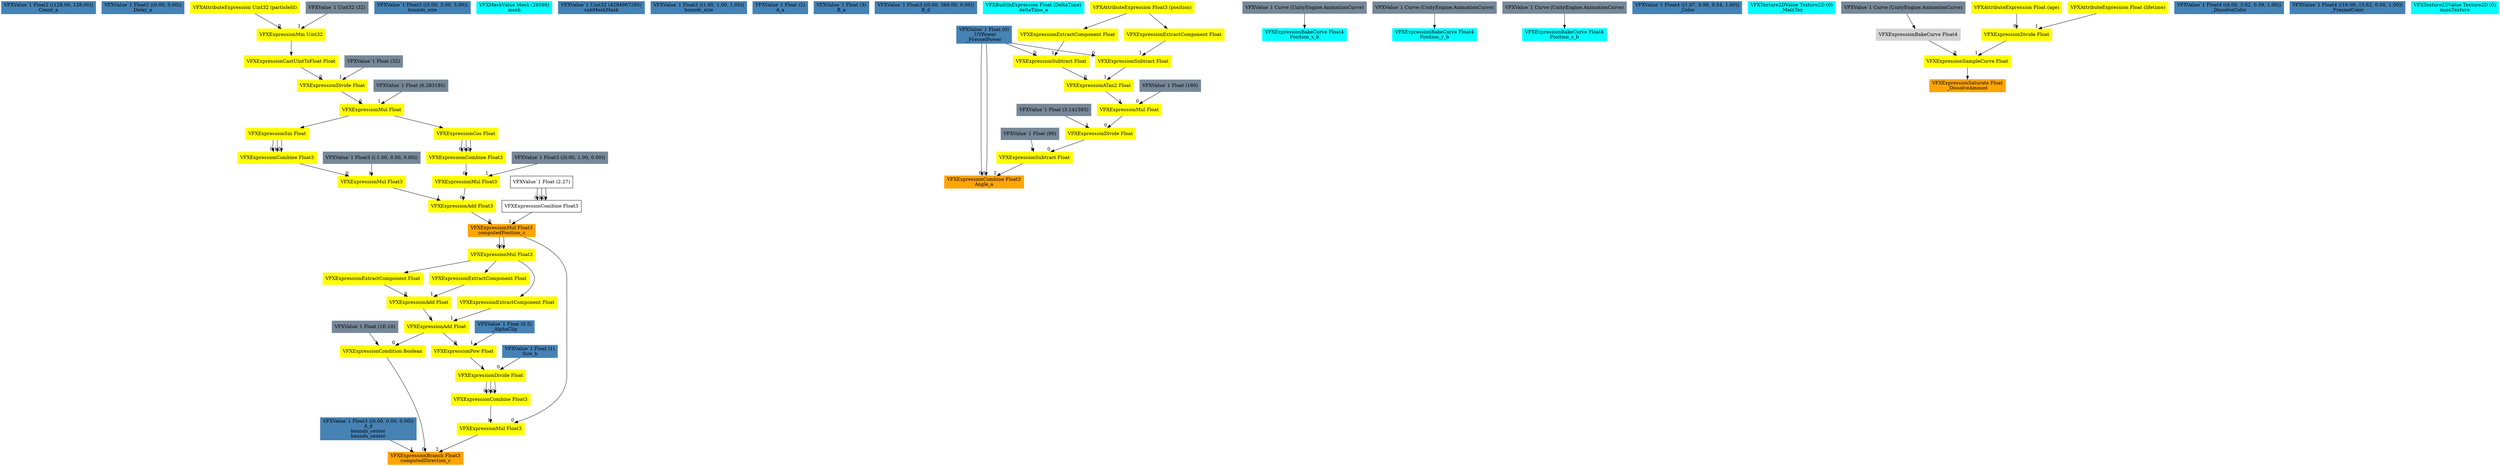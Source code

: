 digraph G {
node0 [shape="box" color="steelblue" style="filled" label="VFXValue`1 Float2 ((128.00, 128.00))
Count_a"]
node1 [shape="box" color="steelblue" style="filled" label="VFXValue`1 Float2 ((0.00, 0.00))
Delay_a"]
node2 [shape="box" color="steelblue" style="filled" label="VFXValue`1 Float3 ((0.00, 0.00, 0.00))
A_d
bounds_center
bounds_center"]
node3 [shape="box" color="steelblue" style="filled" label="VFXValue`1 Float3 ((3.00, 3.00, 3.00))
bounds_size"]
node4 [shape="box" color="cyan" style="filled" label="VFXMeshValue Mesh (29598)
mesh"]
node5 [shape="box" color="steelblue" style="filled" label="VFXValue`1 Uint32 (4294967295)
subMeshMask"]
node6 [shape="box" color="steelblue" style="filled" label="VFXValue`1 Float3 ((1.00, 1.00, 1.00))
bounds_size"]
node7 [shape="box" color="steelblue" style="filled" label="VFXValue`1 Float (2)
A_a"]
node8 [shape="box" color="steelblue" style="filled" label="VFXValue`1 Float (3)
B_a"]
node9 [shape="box" color="steelblue" style="filled" label="VFXValue`1 Float (1)
Size_b"]
node10 [shape="box" color="orange" style="filled" label="VFXExpressionMul Float3
computedPosition_c"]
node11 [shape="box" color="yellow" style="filled" label="VFXExpressionAdd Float3"]
node12 [shape="box" color="yellow" style="filled" label="VFXExpressionMul Float3"]
node13 [shape="box" color="yellow" style="filled" label="VFXExpressionCombine Float3"]
node14 [shape="box" color="yellow" style="filled" label="VFXExpressionCos Float"]
node15 [shape="box" color="yellow" style="filled" label="VFXExpressionMul Float"]
node16 [shape="box" color="yellow" style="filled" label="VFXExpressionDivide Float"]
node17 [shape="box" color="yellow" style="filled" label="VFXExpressionCastUintToFloat Float"]
node18 [shape="box" color="yellow" style="filled" label="VFXExpressionMin Uint32"]
node19 [shape="box" color="yellow" style="filled" label="VFXAttributeExpression Uint32 (particleId)"]
node20 [shape="box" color="lightslategray" style="filled" label="VFXValue`1 Uint32 (32)"]
node21 [shape="box" color="lightslategray" style="filled" label="VFXValue`1 Float (32)"]
node22 [shape="box" color="lightslategray" style="filled" label="VFXValue`1 Float (6.283185)"]
node23 [shape="box" color="lightslategray" style="filled" label="VFXValue`1 Float3 ((0.00, 1.00, 0.00))"]
node24 [shape="box" color="yellow" style="filled" label="VFXExpressionMul Float3"]
node25 [shape="box" color="yellow" style="filled" label="VFXExpressionCombine Float3"]
node26 [shape="box" color="yellow" style="filled" label="VFXExpressionSin Float"]
node27 [shape="box" color="lightslategray" style="filled" label="VFXValue`1 Float3 ((-1.00, 0.00, 0.00))"]
node28 [shape="box" label="VFXExpressionCombine Float3"]
node29 [shape="box" label="VFXValue`1 Float (2.27)"]
node30 [shape="box" color="orange" style="filled" label="VFXExpressionBranch Float3
computedDirection_c"]
node31 [shape="box" color="yellow" style="filled" label="VFXExpressionCondition Boolean"]
node32 [shape="box" color="yellow" style="filled" label="VFXExpressionAdd Float"]
node33 [shape="box" color="yellow" style="filled" label="VFXExpressionAdd Float"]
node34 [shape="box" color="yellow" style="filled" label="VFXExpressionExtractComponent Float"]
node35 [shape="box" color="yellow" style="filled" label="VFXExpressionMul Float3"]
node36 [shape="box" color="yellow" style="filled" label="VFXExpressionExtractComponent Float"]
node37 [shape="box" color="yellow" style="filled" label="VFXExpressionExtractComponent Float"]
node38 [shape="box" color="lightslategray" style="filled" label="VFXValue`1 Float (1E-10)"]
node39 [shape="box" color="yellow" style="filled" label="VFXExpressionMul Float3"]
node40 [shape="box" color="yellow" style="filled" label="VFXExpressionCombine Float3"]
node41 [shape="box" color="yellow" style="filled" label="VFXExpressionDivide Float"]
node42 [shape="box" color="yellow" style="filled" label="VFXExpressionPow Float"]
node43 [shape="box" color="steelblue" style="filled" label="VFXValue`1 Float (0.5)
_AlphaClip"]
node44 [shape="box" color="steelblue" style="filled" label="VFXValue`1 Float3 ((0.00, 360.00, 0.00))
B_d"]
node45 [shape="box" color="cyan" style="filled" label="VFXBuiltInExpression Float (DeltaTime)
deltaTime_a"]
node46 [shape="box" color="orange" style="filled" label="VFXExpressionCombine Float3
Angle_a"]
node47 [shape="box" color="steelblue" style="filled" label="VFXValue`1 Float (0)
_UVPower
_FresnelPower"]
node48 [shape="box" color="yellow" style="filled" label="VFXExpressionSubtract Float"]
node49 [shape="box" color="yellow" style="filled" label="VFXExpressionDivide Float"]
node50 [shape="box" color="yellow" style="filled" label="VFXExpressionMul Float"]
node51 [shape="box" color="lightslategray" style="filled" label="VFXValue`1 Float (180)"]
node52 [shape="box" color="yellow" style="filled" label="VFXExpressionATan2 Float"]
node53 [shape="box" color="yellow" style="filled" label="VFXExpressionSubtract Float"]
node54 [shape="box" color="yellow" style="filled" label="VFXExpressionExtractComponent Float"]
node55 [shape="box" color="yellow" style="filled" label="VFXAttributeExpression Float3 (position)"]
node56 [shape="box" color="yellow" style="filled" label="VFXExpressionSubtract Float"]
node57 [shape="box" color="yellow" style="filled" label="VFXExpressionExtractComponent Float"]
node58 [shape="box" color="lightslategray" style="filled" label="VFXValue`1 Float (3.141593)"]
node59 [shape="box" color="lightslategray" style="filled" label="VFXValue`1 Float (90)"]
node60 [shape="box" color="cyan" style="filled" label="VFXExpressionBakeCurve Float4
Position_x_b"]
node61 [shape="box" color="lightslategray" style="filled" label="VFXValue`1 Curve (UnityEngine.AnimationCurve)"]
node62 [shape="box" color="cyan" style="filled" label="VFXExpressionBakeCurve Float4
Position_y_b"]
node63 [shape="box" color="lightslategray" style="filled" label="VFXValue`1 Curve (UnityEngine.AnimationCurve)"]
node64 [shape="box" color="cyan" style="filled" label="VFXExpressionBakeCurve Float4
Position_z_b"]
node65 [shape="box" color="lightslategray" style="filled" label="VFXValue`1 Curve (UnityEngine.AnimationCurve)"]
node66 [shape="box" color="steelblue" style="filled" label="VFXValue`1 Float4 ((1.07, 0.98, 0.54, 1.00))
_Color"]
node67 [shape="box" color="cyan" style="filled" label="VFXTexture2DValue Texture2D (0)
_MainTex"]
node68 [shape="box" color="orange" style="filled" label="VFXExpressionSaturate Float
_DissolveAmount"]
node69 [shape="box" color="yellow" style="filled" label="VFXExpressionSampleCurve Float"]
node70 [shape="box" color="lightgray" style="filled" label="VFXExpressionBakeCurve Float4"]
node71 [shape="box" color="lightslategray" style="filled" label="VFXValue`1 Curve (UnityEngine.AnimationCurve)"]
node72 [shape="box" color="yellow" style="filled" label="VFXExpressionDivide Float"]
node73 [shape="box" color="yellow" style="filled" label="VFXAttributeExpression Float (age)"]
node74 [shape="box" color="yellow" style="filled" label="VFXAttributeExpression Float (lifetime)"]
node75 [shape="box" color="steelblue" style="filled" label="VFXValue`1 Float4 ((4.00, 3.62, 0.39, 1.00))
_DissolveColor"]
node76 [shape="box" color="steelblue" style="filled" label="VFXValue`1 Float4 ((16.00, 15.62, 0.00, 1.00))
_FresnelColor"]
node77 [shape="box" color="cyan" style="filled" label="VFXTexture2DValue Texture2D (0)
mainTexture"]
node11 -> node10 [headlabel="0"]
node28 -> node10 [headlabel="1"]
node12 -> node11 [headlabel="0"]
node24 -> node11 [headlabel="1"]
node13 -> node12 [headlabel="0"]
node23 -> node12 [headlabel="1"]
node14 -> node13 [headlabel="0"]
node14 -> node13 [headlabel="1"]
node14 -> node13 [headlabel="2"]
node15 -> node14 
node16 -> node15 [headlabel="0"]
node22 -> node15 [headlabel="1"]
node17 -> node16 [headlabel="0"]
node21 -> node16 [headlabel="1"]
node18 -> node17 
node19 -> node18 [headlabel="0"]
node20 -> node18 [headlabel="1"]
node25 -> node24 [headlabel="0"]
node27 -> node24 [headlabel="1"]
node26 -> node25 [headlabel="0"]
node26 -> node25 [headlabel="1"]
node26 -> node25 [headlabel="2"]
node15 -> node26 
node29 -> node28 [headlabel="0"]
node29 -> node28 [headlabel="1"]
node29 -> node28 [headlabel="2"]
node31 -> node30 [headlabel="0"]
node2 -> node30 [headlabel="1"]
node39 -> node30 [headlabel="2"]
node32 -> node31 [headlabel="0"]
node38 -> node31 [headlabel="1"]
node33 -> node32 [headlabel="0"]
node37 -> node32 [headlabel="1"]
node34 -> node33 [headlabel="0"]
node36 -> node33 [headlabel="1"]
node35 -> node34 
node10 -> node35 [headlabel="0"]
node10 -> node35 [headlabel="1"]
node35 -> node36 
node35 -> node37 
node10 -> node39 [headlabel="0"]
node40 -> node39 [headlabel="1"]
node41 -> node40 [headlabel="0"]
node41 -> node40 [headlabel="1"]
node41 -> node40 [headlabel="2"]
node9 -> node41 [headlabel="0"]
node42 -> node41 [headlabel="1"]
node32 -> node42 [headlabel="0"]
node43 -> node42 [headlabel="1"]
node47 -> node46 [headlabel="0"]
node47 -> node46 [headlabel="1"]
node48 -> node46 [headlabel="2"]
node49 -> node48 [headlabel="0"]
node59 -> node48 [headlabel="1"]
node50 -> node49 [headlabel="0"]
node58 -> node49 [headlabel="1"]
node51 -> node50 [headlabel="0"]
node52 -> node50 [headlabel="1"]
node53 -> node52 [headlabel="0"]
node56 -> node52 [headlabel="1"]
node47 -> node53 [headlabel="0"]
node54 -> node53 [headlabel="1"]
node55 -> node54 
node47 -> node56 [headlabel="0"]
node57 -> node56 [headlabel="1"]
node55 -> node57 
node61 -> node60 
node63 -> node62 
node65 -> node64 
node69 -> node68 
node70 -> node69 [headlabel="0"]
node72 -> node69 [headlabel="1"]
node71 -> node70 
node73 -> node72 [headlabel="0"]
node74 -> node72 [headlabel="1"]
}

